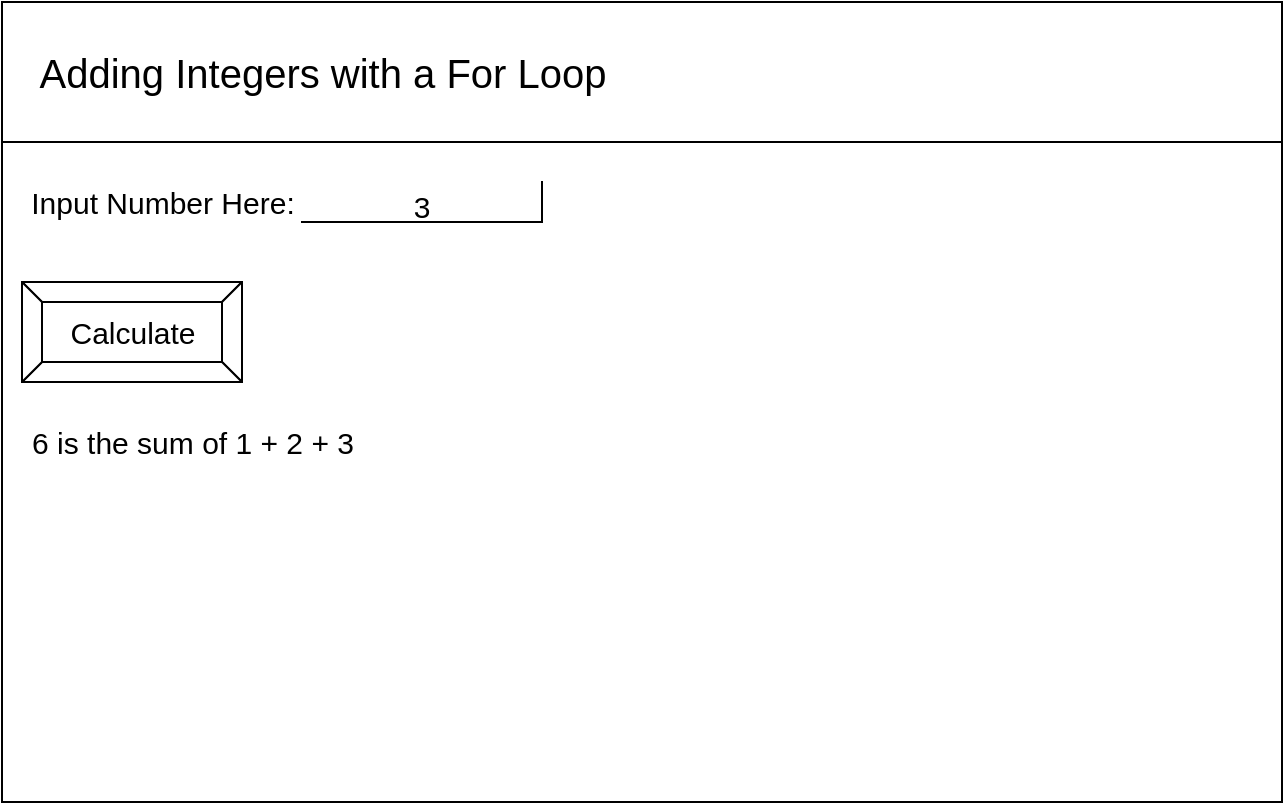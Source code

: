 <mxfile>
    <diagram id="7C8FAPwFKQ3S6aXuYyZj" name="Page-1">
        <mxGraphModel dx="594" dy="561" grid="1" gridSize="10" guides="1" tooltips="1" connect="1" arrows="1" fold="1" page="1" pageScale="1" pageWidth="850" pageHeight="1100" math="0" shadow="0">
            <root>
                <mxCell id="0"/>
                <mxCell id="1" parent="0"/>
                <mxCell id="2" value="" style="verticalLabelPosition=bottom;verticalAlign=top;html=1;shape=mxgraph.basic.rect;fillColor2=none;strokeWidth=1;size=20;indent=5;" parent="1" vertex="1">
                    <mxGeometry x="40" y="40" width="640" height="400" as="geometry"/>
                </mxCell>
                <mxCell id="3" value="" style="verticalLabelPosition=bottom;verticalAlign=top;html=1;shape=mxgraph.basic.rect;fillColor2=none;strokeWidth=1;size=20;indent=5;" parent="1" vertex="1">
                    <mxGeometry x="40" y="40" width="640" height="70" as="geometry"/>
                </mxCell>
                <mxCell id="8" value="&lt;font style=&quot;font-size: 15px&quot;&gt;3&lt;/font&gt;" style="shape=partialRectangle;whiteSpace=wrap;html=1;top=0;left=0;fillColor=none;fontSize=20;" parent="1" vertex="1">
                    <mxGeometry x="190" y="130" width="120" height="20" as="geometry"/>
                </mxCell>
                <mxCell id="9" value="Input Number Here:" style="text;html=1;align=center;verticalAlign=middle;resizable=0;points=[];autosize=1;strokeColor=none;fillColor=none;fontSize=15;" parent="1" vertex="1">
                    <mxGeometry x="50" y="130" width="140" height="20" as="geometry"/>
                </mxCell>
                <mxCell id="10" value="&lt;font color=&quot;#000000&quot; style=&quot;font-size: 15px;&quot;&gt;Calculate&lt;/font&gt;" style="labelPosition=center;verticalLabelPosition=middle;align=center;html=1;shape=mxgraph.basic.button;dx=10;fontSize=15;fontColor=#CCCCCC;" parent="1" vertex="1">
                    <mxGeometry x="50" y="180" width="110" height="50" as="geometry"/>
                </mxCell>
                <mxCell id="11" value="&lt;font color=&quot;#000000&quot; style=&quot;font-size: 20px&quot;&gt;Adding Integers with a For Loop&lt;/font&gt;" style="text;html=1;align=center;verticalAlign=middle;resizable=0;points=[];autosize=1;strokeColor=none;fillColor=none;fontSize=15;fontColor=#B3B3B3;" vertex="1" parent="1">
                    <mxGeometry x="50" y="60" width="300" height="30" as="geometry"/>
                </mxCell>
                <mxCell id="12" value="6 is the sum of 1 + 2 + 3" style="text;html=1;align=center;verticalAlign=middle;resizable=0;points=[];autosize=1;strokeColor=none;fillColor=none;fontSize=15;" vertex="1" parent="1">
                    <mxGeometry x="50" y="250" width="170" height="20" as="geometry"/>
                </mxCell>
            </root>
        </mxGraphModel>
    </diagram>
</mxfile>
